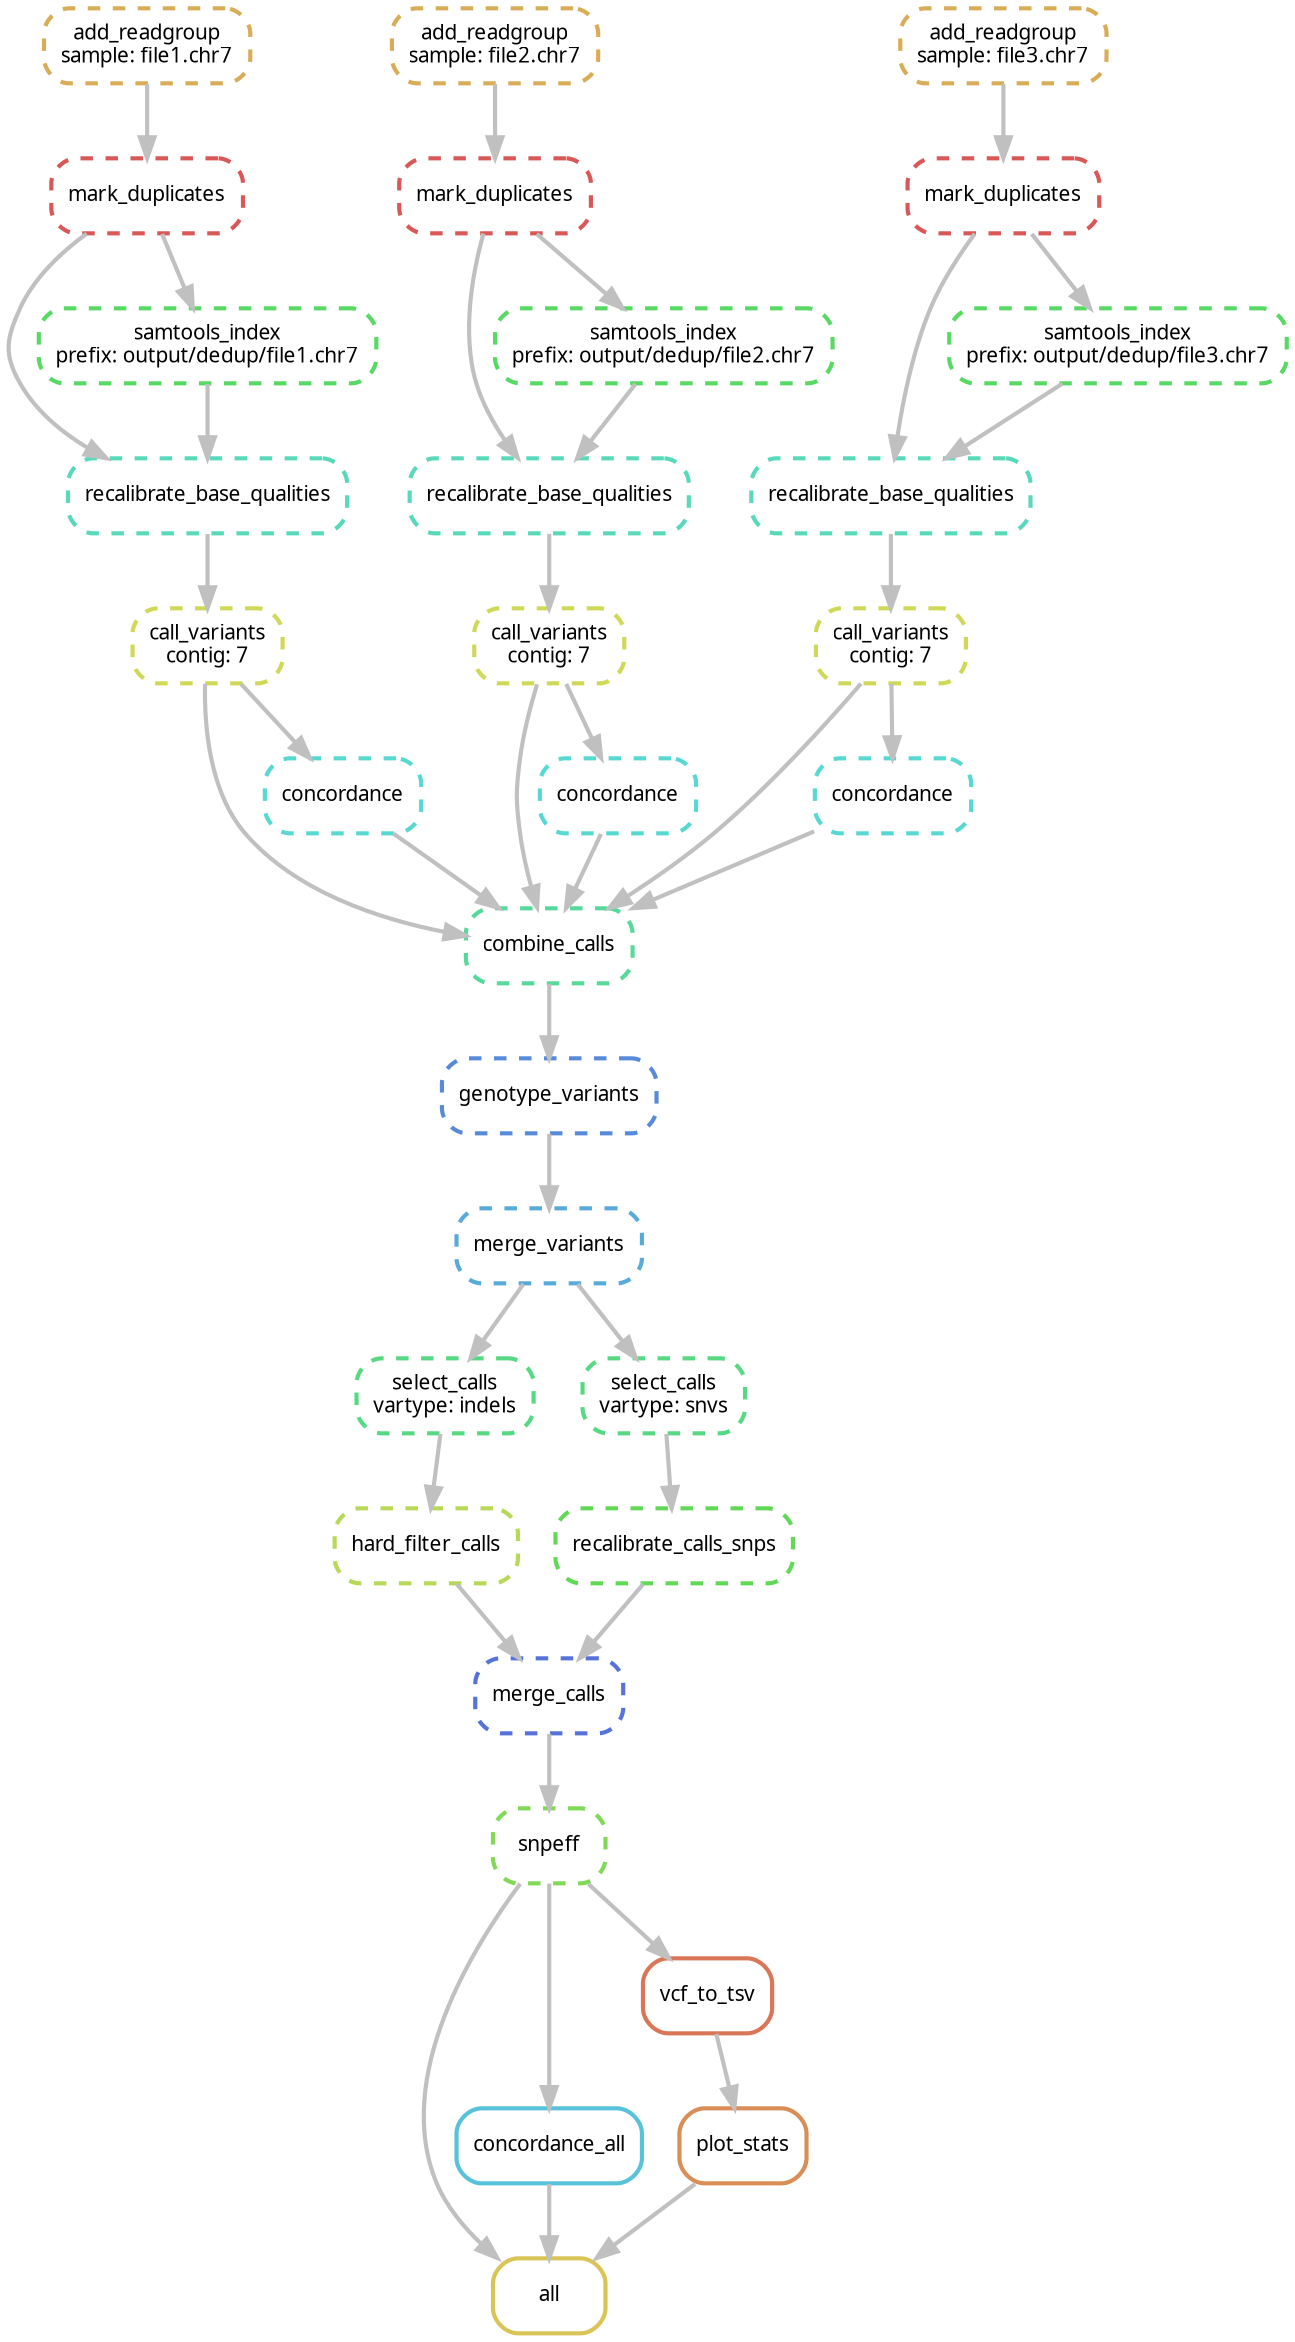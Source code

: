 digraph snakemake_dag {
    graph[bgcolor=white, margin=0];
    node[shape=box, style=rounded, fontname=sans,                 fontsize=10, penwidth=2];
    edge[penwidth=2, color=grey];
	0[label = "all", color = "0.14 0.6 0.85", style="rounded"];
	1[label = "snpeff", color = "0.28 0.6 0.85", style="rounded,dashed"];
	2[label = "plot_stats", color = "0.07 0.6 0.85", style="rounded"];
	3[label = "concordance_all", color = "0.53 0.6 0.85", style="rounded"];
	4[label = "merge_calls", color = "0.63 0.6 0.85", style="rounded,dashed"];
	5[label = "vcf_to_tsv", color = "0.04 0.6 0.85", style="rounded"];
	6[label = "hard_filter_calls", color = "0.21 0.6 0.85", style="rounded,dashed"];
	7[label = "recalibrate_calls_snps", color = "0.32 0.6 0.85", style="rounded,dashed"];
	8[label = "select_calls\nvartype: indels", color = "0.39 0.6 0.85", style="rounded,dashed"];
	9[label = "select_calls\nvartype: snvs", color = "0.39 0.6 0.85", style="rounded,dashed"];
	10[label = "merge_variants", color = "0.56 0.6 0.85", style="rounded,dashed"];
	11[label = "genotype_variants", color = "0.60 0.6 0.85", style="rounded,dashed"];
	12[label = "combine_calls", color = "0.42 0.6 0.85", style="rounded,dashed"];
	13[label = "concordance", color = "0.49 0.6 0.85", style="rounded,dashed"];
	14[label = "concordance", color = "0.49 0.6 0.85", style="rounded,dashed"];
	15[label = "concordance", color = "0.49 0.6 0.85", style="rounded,dashed"];
	16[label = "call_variants\ncontig: 7", color = "0.18 0.6 0.85", style="rounded,dashed"];
	17[label = "call_variants\ncontig: 7", color = "0.18 0.6 0.85", style="rounded,dashed"];
	18[label = "call_variants\ncontig: 7", color = "0.18 0.6 0.85", style="rounded,dashed"];
	19[label = "recalibrate_base_qualities", color = "0.46 0.6 0.85", style="rounded,dashed"];
	20[label = "recalibrate_base_qualities", color = "0.46 0.6 0.85", style="rounded,dashed"];
	21[label = "recalibrate_base_qualities", color = "0.46 0.6 0.85", style="rounded,dashed"];
	22[label = "mark_duplicates", color = "0.00 0.6 0.85", style="rounded,dashed"];
	23[label = "samtools_index\nprefix: output/dedup/file1.chr7", color = "0.35 0.6 0.85", style="rounded,dashed"];
	24[label = "mark_duplicates", color = "0.00 0.6 0.85", style="rounded,dashed"];
	25[label = "samtools_index\nprefix: output/dedup/file2.chr7", color = "0.35 0.6 0.85", style="rounded,dashed"];
	26[label = "mark_duplicates", color = "0.00 0.6 0.85", style="rounded,dashed"];
	27[label = "samtools_index\nprefix: output/dedup/file3.chr7", color = "0.35 0.6 0.85", style="rounded,dashed"];
	28[label = "add_readgroup\nsample: file1.chr7", color = "0.11 0.6 0.85", style="rounded,dashed"];
	29[label = "add_readgroup\nsample: file2.chr7", color = "0.11 0.6 0.85", style="rounded,dashed"];
	30[label = "add_readgroup\nsample: file3.chr7", color = "0.11 0.6 0.85", style="rounded,dashed"];
	1 -> 0
	2 -> 0
	3 -> 0
	4 -> 1
	5 -> 2
	1 -> 3
	6 -> 4
	7 -> 4
	1 -> 5
	8 -> 6
	9 -> 7
	10 -> 8
	10 -> 9
	11 -> 10
	12 -> 11
	13 -> 12
	14 -> 12
	15 -> 12
	16 -> 12
	17 -> 12
	18 -> 12
	16 -> 13
	17 -> 14
	18 -> 15
	19 -> 16
	20 -> 17
	21 -> 18
	22 -> 19
	23 -> 19
	24 -> 20
	25 -> 20
	26 -> 21
	27 -> 21
	28 -> 22
	22 -> 23
	29 -> 24
	24 -> 25
	30 -> 26
	26 -> 27
}            

